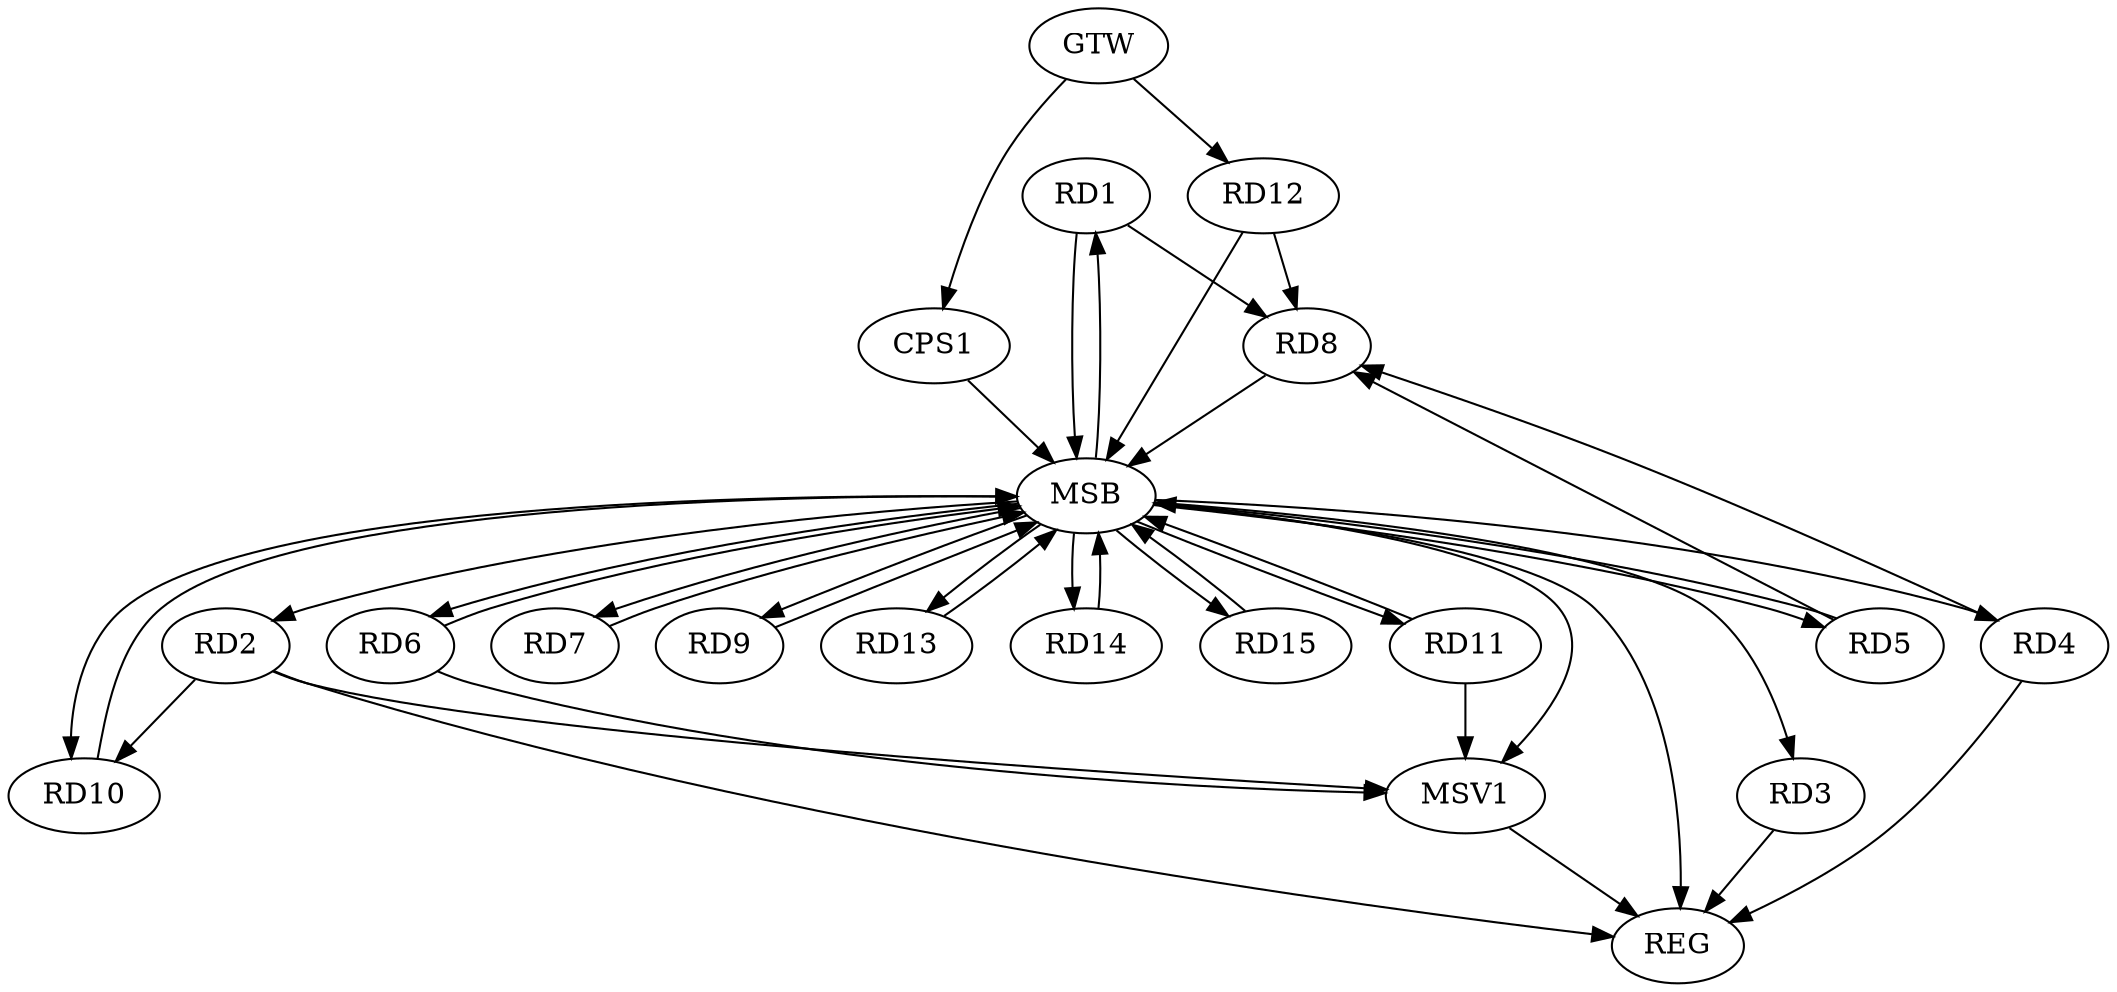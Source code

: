 strict digraph G {
  RD1 [ label="RD1" ];
  RD2 [ label="RD2" ];
  RD3 [ label="RD3" ];
  RD4 [ label="RD4" ];
  RD5 [ label="RD5" ];
  RD6 [ label="RD6" ];
  RD7 [ label="RD7" ];
  RD8 [ label="RD8" ];
  RD9 [ label="RD9" ];
  RD10 [ label="RD10" ];
  RD11 [ label="RD11" ];
  RD12 [ label="RD12" ];
  RD13 [ label="RD13" ];
  RD14 [ label="RD14" ];
  RD15 [ label="RD15" ];
  CPS1 [ label="CPS1" ];
  GTW [ label="GTW" ];
  REG [ label="REG" ];
  MSB [ label="MSB" ];
  MSV1 [ label="MSV1" ];
  RD2 -> RD10;
  GTW -> RD12;
  GTW -> CPS1;
  RD2 -> REG;
  RD3 -> REG;
  RD4 -> REG;
  RD1 -> MSB;
  MSB -> RD2;
  MSB -> RD7;
  MSB -> RD11;
  MSB -> REG;
  RD5 -> MSB;
  MSB -> RD10;
  MSB -> RD14;
  RD6 -> MSB;
  MSB -> RD5;
  RD7 -> MSB;
  MSB -> RD4;
  RD8 -> MSB;
  MSB -> RD1;
  RD9 -> MSB;
  RD10 -> MSB;
  RD11 -> MSB;
  MSB -> RD6;
  MSB -> RD15;
  RD12 -> MSB;
  RD13 -> MSB;
  RD14 -> MSB;
  RD15 -> MSB;
  MSB -> RD13;
  CPS1 -> MSB;
  MSB -> RD3;
  MSB -> RD9;
  RD12 -> RD8;
  RD5 -> RD8;
  RD4 -> RD8;
  RD1 -> RD8;
  RD2 -> MSV1;
  MSB -> MSV1;
  RD11 -> MSV1;
  RD6 -> MSV1;
  MSV1 -> REG;
}
